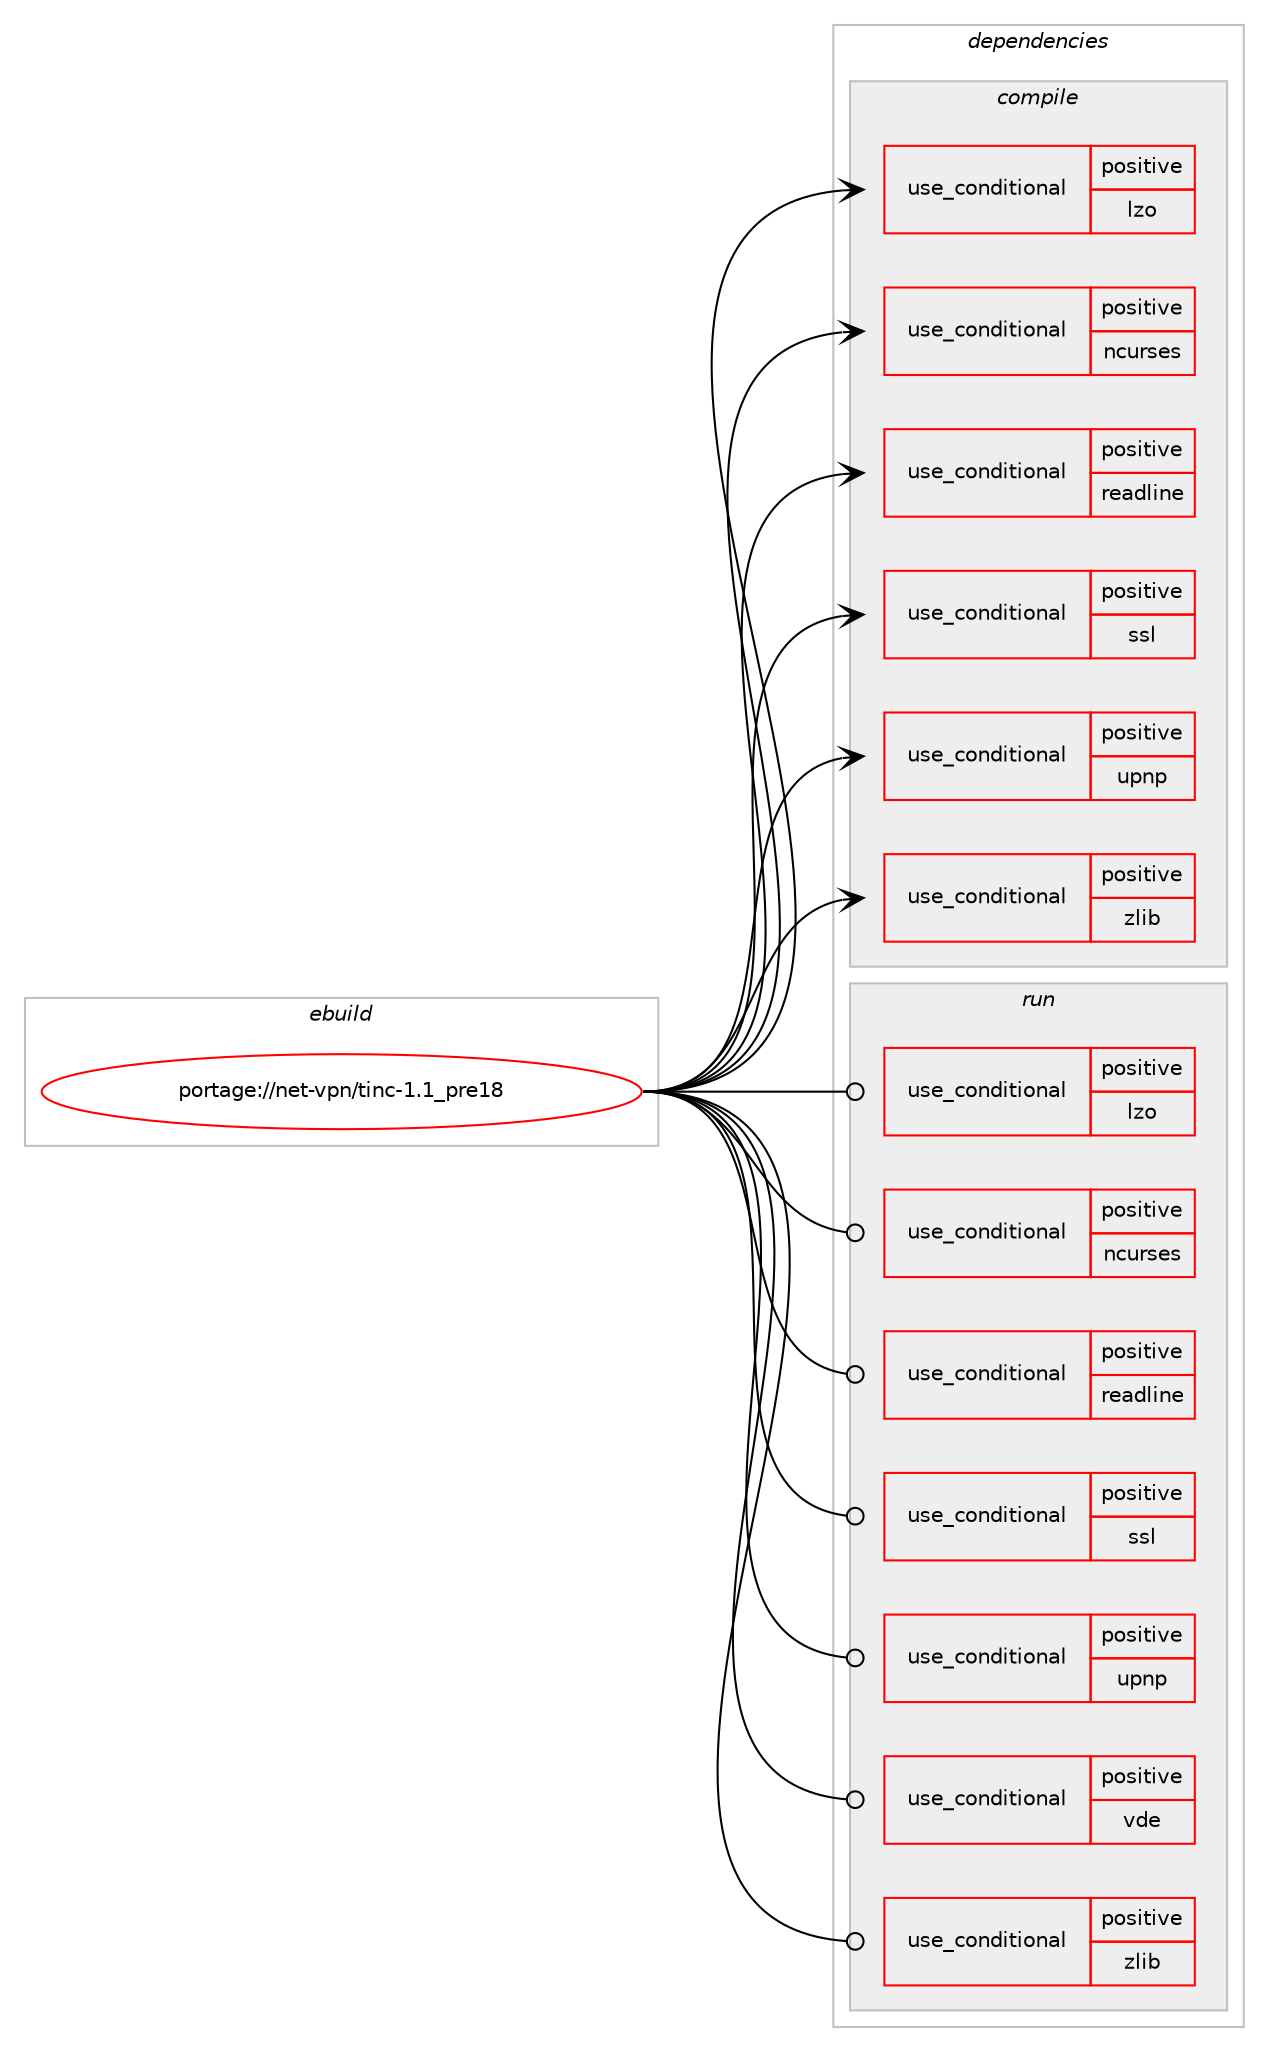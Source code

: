 digraph prolog {

# *************
# Graph options
# *************

newrank=true;
concentrate=true;
compound=true;
graph [rankdir=LR,fontname=Helvetica,fontsize=10,ranksep=1.5];#, ranksep=2.5, nodesep=0.2];
edge  [arrowhead=vee];
node  [fontname=Helvetica,fontsize=10];

# **********
# The ebuild
# **********

subgraph cluster_leftcol {
color=gray;
rank=same;
label=<<i>ebuild</i>>;
id [label="portage://net-vpn/tinc-1.1_pre18", color=red, width=4, href="../net-vpn/tinc-1.1_pre18.svg"];
}

# ****************
# The dependencies
# ****************

subgraph cluster_midcol {
color=gray;
label=<<i>dependencies</i>>;
subgraph cluster_compile {
fillcolor="#eeeeee";
style=filled;
label=<<i>compile</i>>;
subgraph cond99920 {
dependency195776 [label=<<TABLE BORDER="0" CELLBORDER="1" CELLSPACING="0" CELLPADDING="4"><TR><TD ROWSPAN="3" CELLPADDING="10">use_conditional</TD></TR><TR><TD>positive</TD></TR><TR><TD>lzo</TD></TR></TABLE>>, shape=none, color=red];
# *** BEGIN UNKNOWN DEPENDENCY TYPE (TODO) ***
# dependency195776 -> package_dependency(portage://net-vpn/tinc-1.1_pre18,install,no,dev-libs,lzo,none,[,,],[slot(2)],[])
# *** END UNKNOWN DEPENDENCY TYPE (TODO) ***

}
id:e -> dependency195776:w [weight=20,style="solid",arrowhead="vee"];
subgraph cond99921 {
dependency195777 [label=<<TABLE BORDER="0" CELLBORDER="1" CELLSPACING="0" CELLPADDING="4"><TR><TD ROWSPAN="3" CELLPADDING="10">use_conditional</TD></TR><TR><TD>positive</TD></TR><TR><TD>ncurses</TD></TR></TABLE>>, shape=none, color=red];
# *** BEGIN UNKNOWN DEPENDENCY TYPE (TODO) ***
# dependency195777 -> package_dependency(portage://net-vpn/tinc-1.1_pre18,install,no,sys-libs,ncurses,none,[,,],any_same_slot,[])
# *** END UNKNOWN DEPENDENCY TYPE (TODO) ***

}
id:e -> dependency195777:w [weight=20,style="solid",arrowhead="vee"];
subgraph cond99922 {
dependency195778 [label=<<TABLE BORDER="0" CELLBORDER="1" CELLSPACING="0" CELLPADDING="4"><TR><TD ROWSPAN="3" CELLPADDING="10">use_conditional</TD></TR><TR><TD>positive</TD></TR><TR><TD>readline</TD></TR></TABLE>>, shape=none, color=red];
# *** BEGIN UNKNOWN DEPENDENCY TYPE (TODO) ***
# dependency195778 -> package_dependency(portage://net-vpn/tinc-1.1_pre18,install,no,sys-libs,readline,none,[,,],any_same_slot,[])
# *** END UNKNOWN DEPENDENCY TYPE (TODO) ***

}
id:e -> dependency195778:w [weight=20,style="solid",arrowhead="vee"];
subgraph cond99923 {
dependency195779 [label=<<TABLE BORDER="0" CELLBORDER="1" CELLSPACING="0" CELLPADDING="4"><TR><TD ROWSPAN="3" CELLPADDING="10">use_conditional</TD></TR><TR><TD>positive</TD></TR><TR><TD>ssl</TD></TR></TABLE>>, shape=none, color=red];
# *** BEGIN UNKNOWN DEPENDENCY TYPE (TODO) ***
# dependency195779 -> package_dependency(portage://net-vpn/tinc-1.1_pre18,install,no,dev-libs,openssl,none,[,,],[slot(0),equal],[])
# *** END UNKNOWN DEPENDENCY TYPE (TODO) ***

}
id:e -> dependency195779:w [weight=20,style="solid",arrowhead="vee"];
subgraph cond99924 {
dependency195780 [label=<<TABLE BORDER="0" CELLBORDER="1" CELLSPACING="0" CELLPADDING="4"><TR><TD ROWSPAN="3" CELLPADDING="10">use_conditional</TD></TR><TR><TD>positive</TD></TR><TR><TD>upnp</TD></TR></TABLE>>, shape=none, color=red];
# *** BEGIN UNKNOWN DEPENDENCY TYPE (TODO) ***
# dependency195780 -> package_dependency(portage://net-vpn/tinc-1.1_pre18,install,no,net-libs,miniupnpc,none,[,,],[],[])
# *** END UNKNOWN DEPENDENCY TYPE (TODO) ***

}
id:e -> dependency195780:w [weight=20,style="solid",arrowhead="vee"];
subgraph cond99925 {
dependency195781 [label=<<TABLE BORDER="0" CELLBORDER="1" CELLSPACING="0" CELLPADDING="4"><TR><TD ROWSPAN="3" CELLPADDING="10">use_conditional</TD></TR><TR><TD>positive</TD></TR><TR><TD>zlib</TD></TR></TABLE>>, shape=none, color=red];
# *** BEGIN UNKNOWN DEPENDENCY TYPE (TODO) ***
# dependency195781 -> package_dependency(portage://net-vpn/tinc-1.1_pre18,install,no,sys-libs,zlib,none,[,,],[],[])
# *** END UNKNOWN DEPENDENCY TYPE (TODO) ***

}
id:e -> dependency195781:w [weight=20,style="solid",arrowhead="vee"];
}
subgraph cluster_compileandrun {
fillcolor="#eeeeee";
style=filled;
label=<<i>compile and run</i>>;
}
subgraph cluster_run {
fillcolor="#eeeeee";
style=filled;
label=<<i>run</i>>;
subgraph cond99926 {
dependency195782 [label=<<TABLE BORDER="0" CELLBORDER="1" CELLSPACING="0" CELLPADDING="4"><TR><TD ROWSPAN="3" CELLPADDING="10">use_conditional</TD></TR><TR><TD>positive</TD></TR><TR><TD>lzo</TD></TR></TABLE>>, shape=none, color=red];
# *** BEGIN UNKNOWN DEPENDENCY TYPE (TODO) ***
# dependency195782 -> package_dependency(portage://net-vpn/tinc-1.1_pre18,run,no,dev-libs,lzo,none,[,,],[slot(2)],[])
# *** END UNKNOWN DEPENDENCY TYPE (TODO) ***

}
id:e -> dependency195782:w [weight=20,style="solid",arrowhead="odot"];
subgraph cond99927 {
dependency195783 [label=<<TABLE BORDER="0" CELLBORDER="1" CELLSPACING="0" CELLPADDING="4"><TR><TD ROWSPAN="3" CELLPADDING="10">use_conditional</TD></TR><TR><TD>positive</TD></TR><TR><TD>ncurses</TD></TR></TABLE>>, shape=none, color=red];
# *** BEGIN UNKNOWN DEPENDENCY TYPE (TODO) ***
# dependency195783 -> package_dependency(portage://net-vpn/tinc-1.1_pre18,run,no,sys-libs,ncurses,none,[,,],any_same_slot,[])
# *** END UNKNOWN DEPENDENCY TYPE (TODO) ***

}
id:e -> dependency195783:w [weight=20,style="solid",arrowhead="odot"];
subgraph cond99928 {
dependency195784 [label=<<TABLE BORDER="0" CELLBORDER="1" CELLSPACING="0" CELLPADDING="4"><TR><TD ROWSPAN="3" CELLPADDING="10">use_conditional</TD></TR><TR><TD>positive</TD></TR><TR><TD>readline</TD></TR></TABLE>>, shape=none, color=red];
# *** BEGIN UNKNOWN DEPENDENCY TYPE (TODO) ***
# dependency195784 -> package_dependency(portage://net-vpn/tinc-1.1_pre18,run,no,sys-libs,readline,none,[,,],any_same_slot,[])
# *** END UNKNOWN DEPENDENCY TYPE (TODO) ***

}
id:e -> dependency195784:w [weight=20,style="solid",arrowhead="odot"];
subgraph cond99929 {
dependency195785 [label=<<TABLE BORDER="0" CELLBORDER="1" CELLSPACING="0" CELLPADDING="4"><TR><TD ROWSPAN="3" CELLPADDING="10">use_conditional</TD></TR><TR><TD>positive</TD></TR><TR><TD>ssl</TD></TR></TABLE>>, shape=none, color=red];
# *** BEGIN UNKNOWN DEPENDENCY TYPE (TODO) ***
# dependency195785 -> package_dependency(portage://net-vpn/tinc-1.1_pre18,run,no,dev-libs,openssl,none,[,,],[slot(0),equal],[])
# *** END UNKNOWN DEPENDENCY TYPE (TODO) ***

}
id:e -> dependency195785:w [weight=20,style="solid",arrowhead="odot"];
subgraph cond99930 {
dependency195786 [label=<<TABLE BORDER="0" CELLBORDER="1" CELLSPACING="0" CELLPADDING="4"><TR><TD ROWSPAN="3" CELLPADDING="10">use_conditional</TD></TR><TR><TD>positive</TD></TR><TR><TD>upnp</TD></TR></TABLE>>, shape=none, color=red];
# *** BEGIN UNKNOWN DEPENDENCY TYPE (TODO) ***
# dependency195786 -> package_dependency(portage://net-vpn/tinc-1.1_pre18,run,no,net-libs,miniupnpc,none,[,,],[],[])
# *** END UNKNOWN DEPENDENCY TYPE (TODO) ***

}
id:e -> dependency195786:w [weight=20,style="solid",arrowhead="odot"];
subgraph cond99931 {
dependency195787 [label=<<TABLE BORDER="0" CELLBORDER="1" CELLSPACING="0" CELLPADDING="4"><TR><TD ROWSPAN="3" CELLPADDING="10">use_conditional</TD></TR><TR><TD>positive</TD></TR><TR><TD>vde</TD></TR></TABLE>>, shape=none, color=red];
# *** BEGIN UNKNOWN DEPENDENCY TYPE (TODO) ***
# dependency195787 -> package_dependency(portage://net-vpn/tinc-1.1_pre18,run,no,net-misc,vde,none,[,,],[],[])
# *** END UNKNOWN DEPENDENCY TYPE (TODO) ***

}
id:e -> dependency195787:w [weight=20,style="solid",arrowhead="odot"];
subgraph cond99932 {
dependency195788 [label=<<TABLE BORDER="0" CELLBORDER="1" CELLSPACING="0" CELLPADDING="4"><TR><TD ROWSPAN="3" CELLPADDING="10">use_conditional</TD></TR><TR><TD>positive</TD></TR><TR><TD>zlib</TD></TR></TABLE>>, shape=none, color=red];
# *** BEGIN UNKNOWN DEPENDENCY TYPE (TODO) ***
# dependency195788 -> package_dependency(portage://net-vpn/tinc-1.1_pre18,run,no,sys-libs,zlib,none,[,,],[],[])
# *** END UNKNOWN DEPENDENCY TYPE (TODO) ***

}
id:e -> dependency195788:w [weight=20,style="solid",arrowhead="odot"];
}
}

# **************
# The candidates
# **************

subgraph cluster_choices {
rank=same;
color=gray;
label=<<i>candidates</i>>;

}

}
